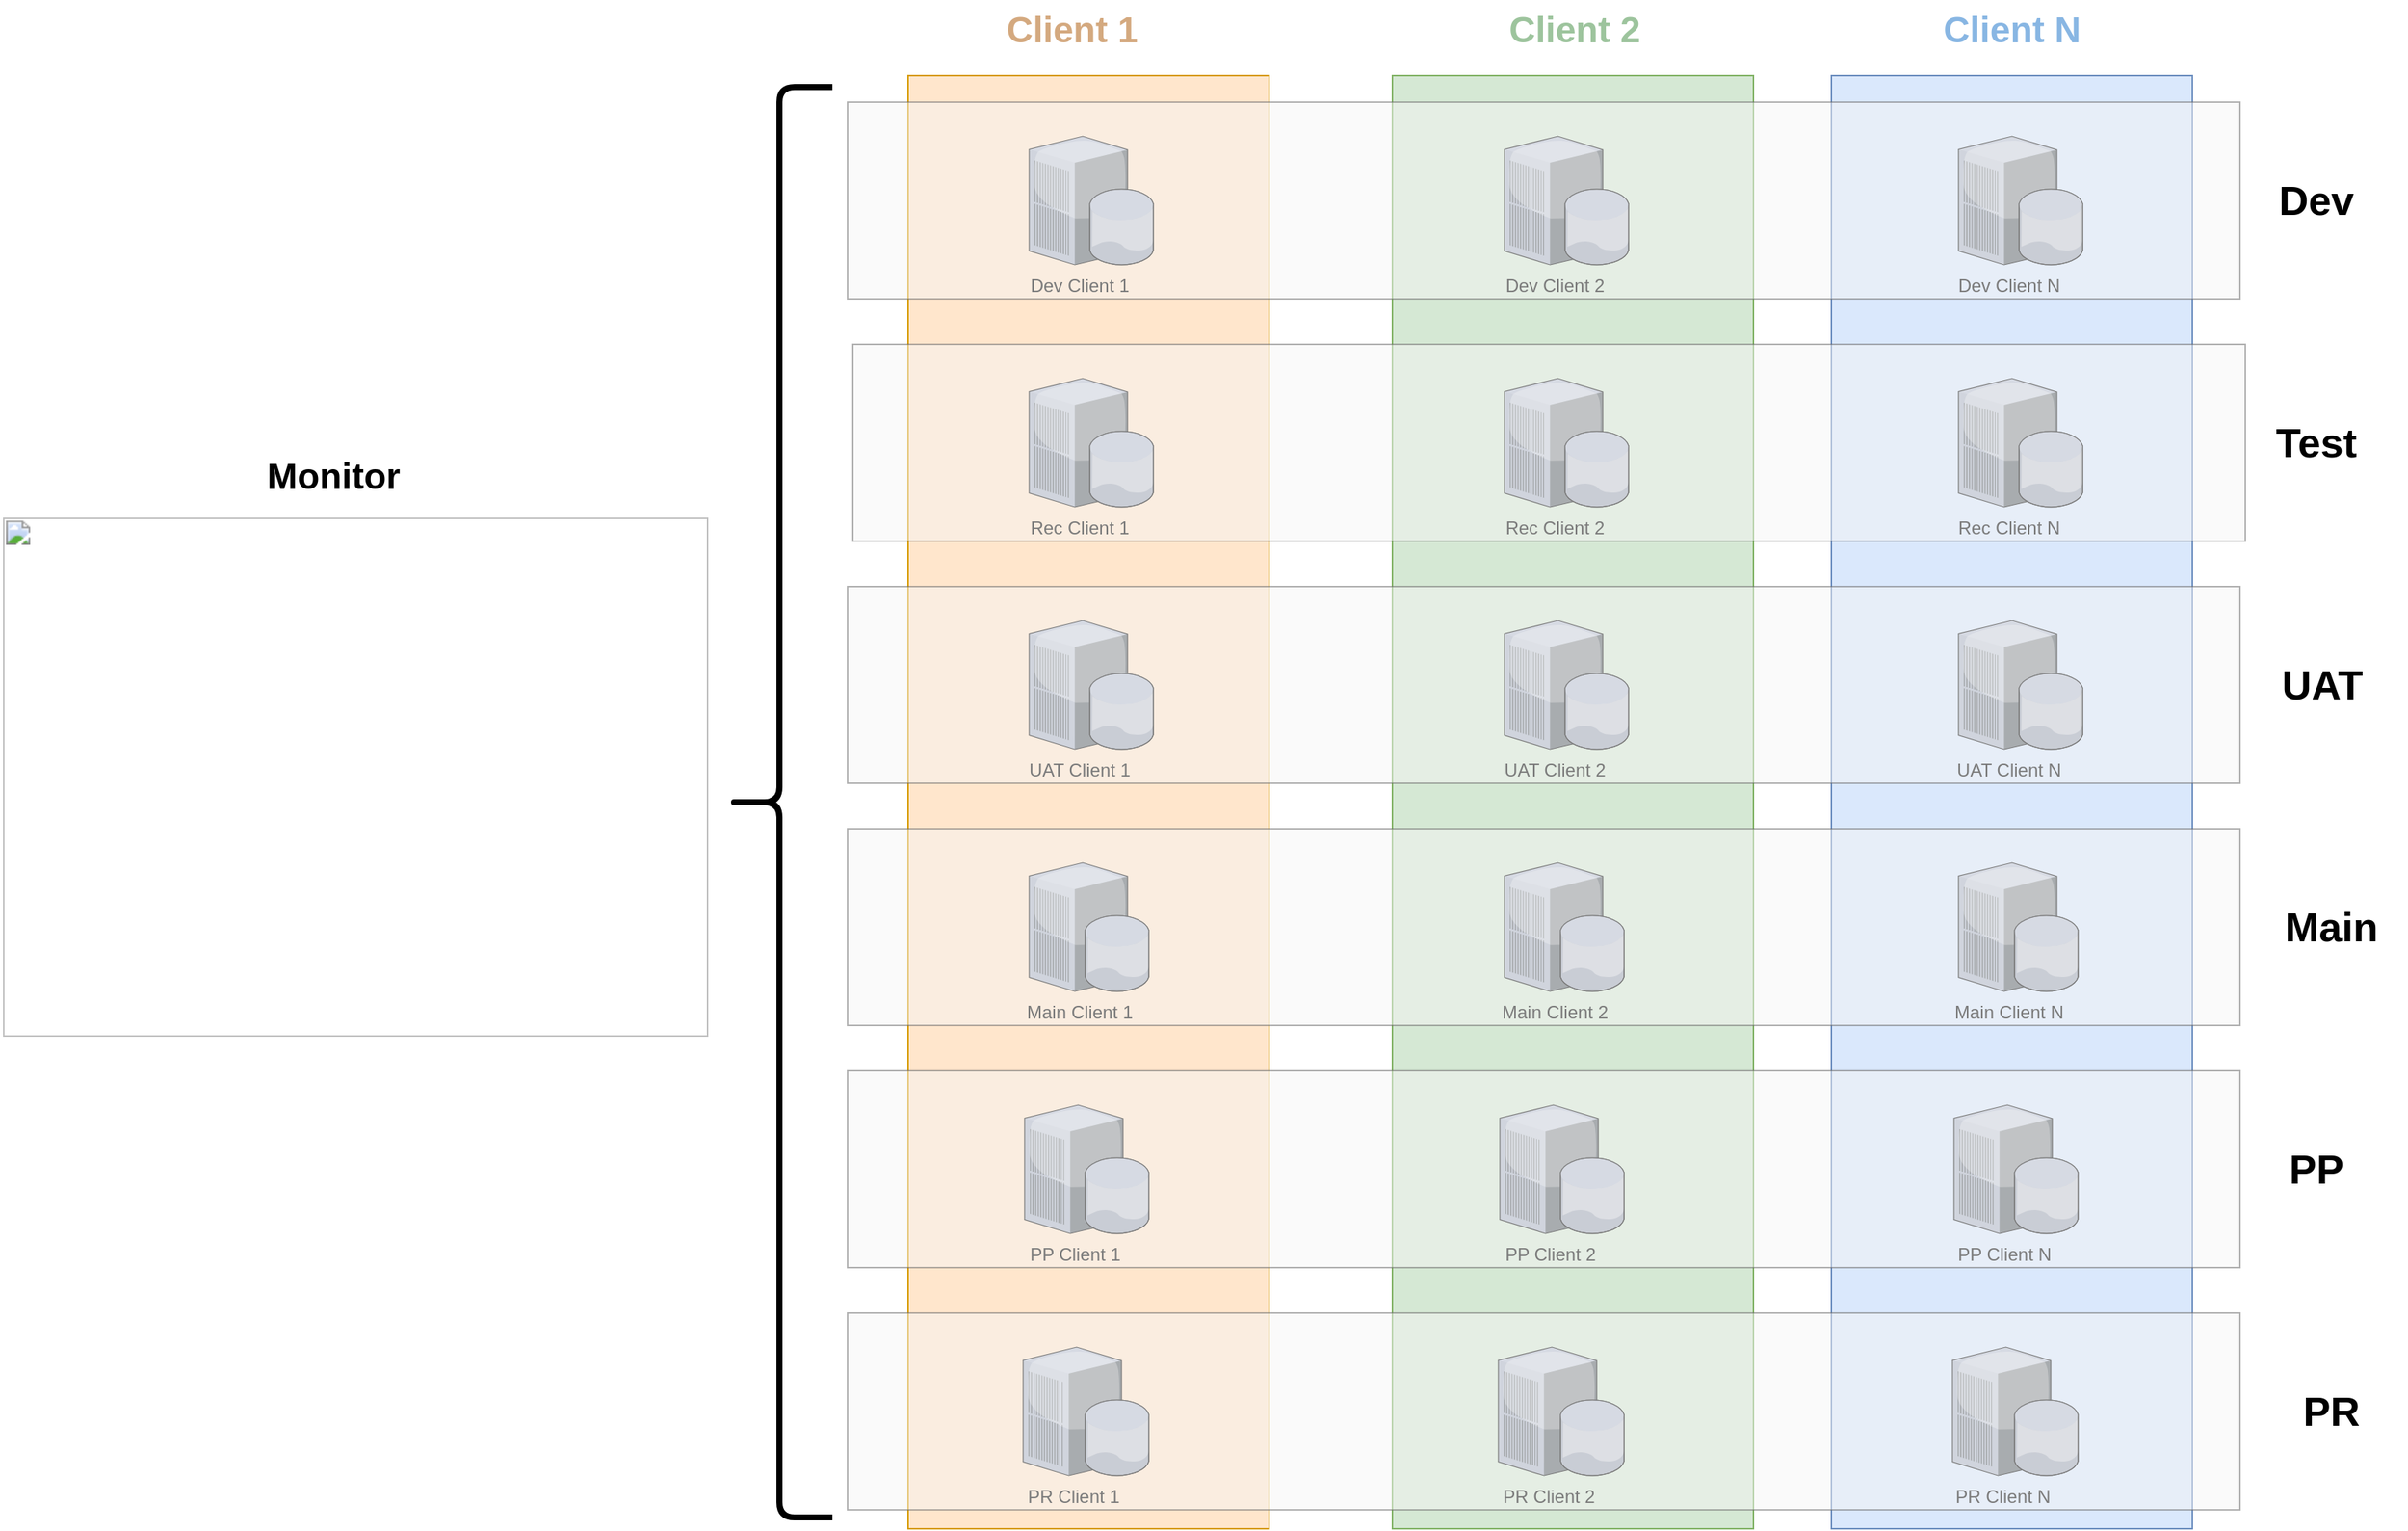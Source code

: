 <mxfile version="20.0.4" type="github">
  <diagram name="Page-1" id="e3a06f82-3646-2815-327d-82caf3d4e204">
    <mxGraphModel dx="2946" dy="1089" grid="1" gridSize="10" guides="1" tooltips="1" connect="1" arrows="1" fold="1" page="1" pageScale="1.5" pageWidth="1169" pageHeight="826" background="none" math="0" shadow="0">
      <root>
        <mxCell id="0" style=";html=1;" />
        <mxCell id="1" style=";html=1;" parent="0" />
        <mxCell id="hs_g02ZaxeZcEx3gIlTG-55" value="" style="rounded=0;whiteSpace=wrap;html=1;fillColor=#ffe6cc;strokeColor=#d79b00;shadow=0;sketch=0;glass=0;" vertex="1" parent="1">
          <mxGeometry x="690" y="160" width="238.5" height="960" as="geometry" />
        </mxCell>
        <mxCell id="hs_g02ZaxeZcEx3gIlTG-54" value="" style="rounded=0;whiteSpace=wrap;html=1;fillColor=#d5e8d4;strokeColor=#82b366;shadow=0;sketch=0;glass=0;" vertex="1" parent="1">
          <mxGeometry x="1010" y="160" width="238.5" height="960" as="geometry" />
        </mxCell>
        <mxCell id="hs_g02ZaxeZcEx3gIlTG-53" value="" style="rounded=0;whiteSpace=wrap;html=1;fillColor=#dae8fc;strokeColor=#6c8ebf;shadow=0;sketch=0;glass=0;" vertex="1" parent="1">
          <mxGeometry x="1300" y="160" width="238.5" height="960" as="geometry" />
        </mxCell>
        <mxCell id="hs_g02ZaxeZcEx3gIlTG-13" value="PR Client 1" style="verticalLabelPosition=bottom;sketch=0;aspect=fixed;html=1;verticalAlign=top;strokeColor=none;align=center;outlineConnect=0;shape=mxgraph.citrix.pbx_server;" vertex="1" parent="1">
          <mxGeometry x="766" y="1000" width="65" height="85" as="geometry" />
        </mxCell>
        <mxCell id="hs_g02ZaxeZcEx3gIlTG-14" value="PP Client 1" style="verticalLabelPosition=bottom;sketch=0;aspect=fixed;html=1;verticalAlign=top;strokeColor=none;align=center;outlineConnect=0;shape=mxgraph.citrix.pbx_server;" vertex="1" parent="1">
          <mxGeometry x="767" y="840" width="65" height="85" as="geometry" />
        </mxCell>
        <mxCell id="hs_g02ZaxeZcEx3gIlTG-15" value="Main Client 1" style="verticalLabelPosition=bottom;sketch=0;aspect=fixed;html=1;verticalAlign=top;strokeColor=none;align=center;outlineConnect=0;shape=mxgraph.citrix.pbx_server;" vertex="1" parent="1">
          <mxGeometry x="770" y="680" width="65" height="85" as="geometry" />
        </mxCell>
        <mxCell id="hs_g02ZaxeZcEx3gIlTG-16" value="Dev Client 1" style="verticalLabelPosition=bottom;sketch=0;aspect=fixed;html=1;verticalAlign=top;strokeColor=none;align=center;outlineConnect=0;shape=mxgraph.citrix.pbx_server;" vertex="1" parent="1">
          <mxGeometry x="770" y="200" width="65" height="85" as="geometry" />
        </mxCell>
        <mxCell id="hs_g02ZaxeZcEx3gIlTG-17" value="Rec Client 1" style="verticalLabelPosition=bottom;sketch=0;aspect=fixed;html=1;verticalAlign=top;strokeColor=none;align=center;outlineConnect=0;shape=mxgraph.citrix.pbx_server;" vertex="1" parent="1">
          <mxGeometry x="770" y="360" width="65" height="85" as="geometry" />
        </mxCell>
        <mxCell id="hs_g02ZaxeZcEx3gIlTG-18" value="UAT Client 1" style="verticalLabelPosition=bottom;sketch=0;aspect=fixed;html=1;verticalAlign=top;strokeColor=none;align=center;outlineConnect=0;shape=mxgraph.citrix.pbx_server;" vertex="1" parent="1">
          <mxGeometry x="770" y="520" width="65" height="85" as="geometry" />
        </mxCell>
        <mxCell id="hs_g02ZaxeZcEx3gIlTG-19" value="" style="verticalLabelPosition=bottom;sketch=0;aspect=fixed;html=1;verticalAlign=top;strokeColor=none;align=center;outlineConnect=0;shape=mxgraph.citrix.database;" vertex="1" parent="1">
          <mxGeometry x="810" y="235" width="42.5" height="50" as="geometry" />
        </mxCell>
        <mxCell id="hs_g02ZaxeZcEx3gIlTG-23" value="" style="verticalLabelPosition=bottom;sketch=0;aspect=fixed;html=1;verticalAlign=top;strokeColor=none;align=center;outlineConnect=0;shape=mxgraph.citrix.database;" vertex="1" parent="1">
          <mxGeometry x="807" y="715" width="42.5" height="50" as="geometry" />
        </mxCell>
        <mxCell id="hs_g02ZaxeZcEx3gIlTG-24" value="" style="verticalLabelPosition=bottom;sketch=0;aspect=fixed;html=1;verticalAlign=top;strokeColor=none;align=center;outlineConnect=0;shape=mxgraph.citrix.database;" vertex="1" parent="1">
          <mxGeometry x="810" y="555" width="42.5" height="50" as="geometry" />
        </mxCell>
        <mxCell id="hs_g02ZaxeZcEx3gIlTG-25" value="" style="verticalLabelPosition=bottom;sketch=0;aspect=fixed;html=1;verticalAlign=top;strokeColor=none;align=center;outlineConnect=0;shape=mxgraph.citrix.database;" vertex="1" parent="1">
          <mxGeometry x="810" y="395" width="42.5" height="50" as="geometry" />
        </mxCell>
        <mxCell id="hs_g02ZaxeZcEx3gIlTG-26" value="" style="verticalLabelPosition=bottom;sketch=0;aspect=fixed;html=1;verticalAlign=top;strokeColor=none;align=center;outlineConnect=0;shape=mxgraph.citrix.database;" vertex="1" parent="1">
          <mxGeometry x="807" y="875" width="42.5" height="50" as="geometry" />
        </mxCell>
        <mxCell id="hs_g02ZaxeZcEx3gIlTG-27" value="" style="verticalLabelPosition=bottom;sketch=0;aspect=fixed;html=1;verticalAlign=top;strokeColor=none;align=center;outlineConnect=0;shape=mxgraph.citrix.database;" vertex="1" parent="1">
          <mxGeometry x="807" y="1035" width="42.5" height="50" as="geometry" />
        </mxCell>
        <mxCell id="hs_g02ZaxeZcEx3gIlTG-28" value="PR Client 2" style="verticalLabelPosition=bottom;sketch=0;aspect=fixed;html=1;verticalAlign=top;strokeColor=none;align=center;outlineConnect=0;shape=mxgraph.citrix.pbx_server;" vertex="1" parent="1">
          <mxGeometry x="1080" y="1000" width="65" height="85" as="geometry" />
        </mxCell>
        <mxCell id="hs_g02ZaxeZcEx3gIlTG-29" value="PP Client 2" style="verticalLabelPosition=bottom;sketch=0;aspect=fixed;html=1;verticalAlign=top;strokeColor=none;align=center;outlineConnect=0;shape=mxgraph.citrix.pbx_server;" vertex="1" parent="1">
          <mxGeometry x="1081" y="840" width="65" height="85" as="geometry" />
        </mxCell>
        <mxCell id="hs_g02ZaxeZcEx3gIlTG-30" value="Main Client 2" style="verticalLabelPosition=bottom;sketch=0;aspect=fixed;html=1;verticalAlign=top;strokeColor=none;align=center;outlineConnect=0;shape=mxgraph.citrix.pbx_server;" vertex="1" parent="1">
          <mxGeometry x="1084" y="680" width="65" height="85" as="geometry" />
        </mxCell>
        <mxCell id="hs_g02ZaxeZcEx3gIlTG-31" value="Dev Client 2" style="verticalLabelPosition=bottom;sketch=0;aspect=fixed;html=1;verticalAlign=top;strokeColor=none;align=center;outlineConnect=0;shape=mxgraph.citrix.pbx_server;" vertex="1" parent="1">
          <mxGeometry x="1084" y="200" width="65" height="85" as="geometry" />
        </mxCell>
        <mxCell id="hs_g02ZaxeZcEx3gIlTG-32" value="Rec Client 2" style="verticalLabelPosition=bottom;sketch=0;aspect=fixed;html=1;verticalAlign=top;strokeColor=none;align=center;outlineConnect=0;shape=mxgraph.citrix.pbx_server;" vertex="1" parent="1">
          <mxGeometry x="1084" y="360" width="65" height="85" as="geometry" />
        </mxCell>
        <mxCell id="hs_g02ZaxeZcEx3gIlTG-33" value="UAT Client 2" style="verticalLabelPosition=bottom;sketch=0;aspect=fixed;html=1;verticalAlign=top;strokeColor=none;align=center;outlineConnect=0;shape=mxgraph.citrix.pbx_server;" vertex="1" parent="1">
          <mxGeometry x="1084" y="520" width="65" height="85" as="geometry" />
        </mxCell>
        <mxCell id="hs_g02ZaxeZcEx3gIlTG-34" value="" style="verticalLabelPosition=bottom;sketch=0;aspect=fixed;html=1;verticalAlign=top;strokeColor=none;align=center;outlineConnect=0;shape=mxgraph.citrix.database;" vertex="1" parent="1">
          <mxGeometry x="1124" y="235" width="42.5" height="50" as="geometry" />
        </mxCell>
        <mxCell id="hs_g02ZaxeZcEx3gIlTG-35" value="" style="verticalLabelPosition=bottom;sketch=0;aspect=fixed;html=1;verticalAlign=top;strokeColor=none;align=center;outlineConnect=0;shape=mxgraph.citrix.database;" vertex="1" parent="1">
          <mxGeometry x="1121" y="715" width="42.5" height="50" as="geometry" />
        </mxCell>
        <mxCell id="hs_g02ZaxeZcEx3gIlTG-36" value="" style="verticalLabelPosition=bottom;sketch=0;aspect=fixed;html=1;verticalAlign=top;strokeColor=none;align=center;outlineConnect=0;shape=mxgraph.citrix.database;" vertex="1" parent="1">
          <mxGeometry x="1124" y="555" width="42.5" height="50" as="geometry" />
        </mxCell>
        <mxCell id="hs_g02ZaxeZcEx3gIlTG-37" value="" style="verticalLabelPosition=bottom;sketch=0;aspect=fixed;html=1;verticalAlign=top;strokeColor=none;align=center;outlineConnect=0;shape=mxgraph.citrix.database;" vertex="1" parent="1">
          <mxGeometry x="1124" y="395" width="42.5" height="50" as="geometry" />
        </mxCell>
        <mxCell id="hs_g02ZaxeZcEx3gIlTG-38" value="" style="verticalLabelPosition=bottom;sketch=0;aspect=fixed;html=1;verticalAlign=top;strokeColor=none;align=center;outlineConnect=0;shape=mxgraph.citrix.database;" vertex="1" parent="1">
          <mxGeometry x="1121" y="875" width="42.5" height="50" as="geometry" />
        </mxCell>
        <mxCell id="hs_g02ZaxeZcEx3gIlTG-39" value="" style="verticalLabelPosition=bottom;sketch=0;aspect=fixed;html=1;verticalAlign=top;strokeColor=none;align=center;outlineConnect=0;shape=mxgraph.citrix.database;" vertex="1" parent="1">
          <mxGeometry x="1121" y="1035" width="42.5" height="50" as="geometry" />
        </mxCell>
        <mxCell id="hs_g02ZaxeZcEx3gIlTG-40" value="PR Client N" style="verticalLabelPosition=bottom;sketch=0;aspect=fixed;html=1;verticalAlign=top;strokeColor=none;align=center;outlineConnect=0;shape=mxgraph.citrix.pbx_server;" vertex="1" parent="1">
          <mxGeometry x="1380" y="1000" width="65" height="85" as="geometry" />
        </mxCell>
        <mxCell id="hs_g02ZaxeZcEx3gIlTG-41" value="PP Client N" style="verticalLabelPosition=bottom;sketch=0;aspect=fixed;html=1;verticalAlign=top;strokeColor=none;align=center;outlineConnect=0;shape=mxgraph.citrix.pbx_server;" vertex="1" parent="1">
          <mxGeometry x="1381" y="840" width="65" height="85" as="geometry" />
        </mxCell>
        <mxCell id="hs_g02ZaxeZcEx3gIlTG-42" value="Main Client N" style="verticalLabelPosition=bottom;sketch=0;aspect=fixed;html=1;verticalAlign=top;strokeColor=none;align=center;outlineConnect=0;shape=mxgraph.citrix.pbx_server;" vertex="1" parent="1">
          <mxGeometry x="1384" y="680" width="65" height="85" as="geometry" />
        </mxCell>
        <mxCell id="hs_g02ZaxeZcEx3gIlTG-43" value="Dev Client N" style="verticalLabelPosition=bottom;sketch=0;aspect=fixed;html=1;verticalAlign=top;strokeColor=none;align=center;outlineConnect=0;shape=mxgraph.citrix.pbx_server;" vertex="1" parent="1">
          <mxGeometry x="1384" y="200" width="65" height="85" as="geometry" />
        </mxCell>
        <mxCell id="hs_g02ZaxeZcEx3gIlTG-44" value="Rec Client N" style="verticalLabelPosition=bottom;sketch=0;aspect=fixed;html=1;verticalAlign=top;strokeColor=none;align=center;outlineConnect=0;shape=mxgraph.citrix.pbx_server;" vertex="1" parent="1">
          <mxGeometry x="1384" y="360" width="65" height="85" as="geometry" />
        </mxCell>
        <mxCell id="hs_g02ZaxeZcEx3gIlTG-45" value="UAT Client N" style="verticalLabelPosition=bottom;sketch=0;aspect=fixed;html=1;verticalAlign=top;strokeColor=none;align=center;outlineConnect=0;shape=mxgraph.citrix.pbx_server;" vertex="1" parent="1">
          <mxGeometry x="1384" y="520" width="65" height="85" as="geometry" />
        </mxCell>
        <mxCell id="hs_g02ZaxeZcEx3gIlTG-46" value="" style="verticalLabelPosition=bottom;sketch=0;aspect=fixed;html=1;verticalAlign=top;strokeColor=none;align=center;outlineConnect=0;shape=mxgraph.citrix.database;" vertex="1" parent="1">
          <mxGeometry x="1424" y="235" width="42.5" height="50" as="geometry" />
        </mxCell>
        <mxCell id="hs_g02ZaxeZcEx3gIlTG-47" value="" style="verticalLabelPosition=bottom;sketch=0;aspect=fixed;html=1;verticalAlign=top;strokeColor=none;align=center;outlineConnect=0;shape=mxgraph.citrix.database;" vertex="1" parent="1">
          <mxGeometry x="1421" y="715" width="42.5" height="50" as="geometry" />
        </mxCell>
        <mxCell id="hs_g02ZaxeZcEx3gIlTG-48" value="" style="verticalLabelPosition=bottom;sketch=0;aspect=fixed;html=1;verticalAlign=top;strokeColor=none;align=center;outlineConnect=0;shape=mxgraph.citrix.database;" vertex="1" parent="1">
          <mxGeometry x="1424" y="555" width="42.5" height="50" as="geometry" />
        </mxCell>
        <mxCell id="hs_g02ZaxeZcEx3gIlTG-49" value="" style="verticalLabelPosition=bottom;sketch=0;aspect=fixed;html=1;verticalAlign=top;strokeColor=none;align=center;outlineConnect=0;shape=mxgraph.citrix.database;" vertex="1" parent="1">
          <mxGeometry x="1424" y="395" width="42.5" height="50" as="geometry" />
        </mxCell>
        <mxCell id="hs_g02ZaxeZcEx3gIlTG-50" value="" style="verticalLabelPosition=bottom;sketch=0;aspect=fixed;html=1;verticalAlign=top;strokeColor=none;align=center;outlineConnect=0;shape=mxgraph.citrix.database;" vertex="1" parent="1">
          <mxGeometry x="1421" y="875" width="42.5" height="50" as="geometry" />
        </mxCell>
        <mxCell id="hs_g02ZaxeZcEx3gIlTG-51" value="" style="verticalLabelPosition=bottom;sketch=0;aspect=fixed;html=1;verticalAlign=top;strokeColor=none;align=center;outlineConnect=0;shape=mxgraph.citrix.database;" vertex="1" parent="1">
          <mxGeometry x="1421" y="1035" width="42.5" height="50" as="geometry" />
        </mxCell>
        <mxCell id="hs_g02ZaxeZcEx3gIlTG-57" value="Client 1" style="text;strokeColor=none;fillColor=none;html=1;fontSize=24;fontStyle=1;verticalAlign=middle;align=center;rounded=0;shadow=0;glass=0;sketch=0;fontColor=#D4A97F;labelBackgroundColor=none;labelBorderColor=none;" vertex="1" parent="1">
          <mxGeometry x="748" y="110" width="100" height="40" as="geometry" />
        </mxCell>
        <mxCell id="hs_g02ZaxeZcEx3gIlTG-58" value="Client 2" style="text;strokeColor=none;fillColor=none;html=1;fontSize=24;fontStyle=1;verticalAlign=middle;align=center;rounded=0;shadow=0;glass=0;sketch=0;fontColor=#9DC49D;labelBackgroundColor=none;labelBorderColor=none;" vertex="1" parent="1">
          <mxGeometry x="1080" y="110" width="100" height="40" as="geometry" />
        </mxCell>
        <mxCell id="hs_g02ZaxeZcEx3gIlTG-59" value="Client N" style="text;strokeColor=none;fillColor=none;html=1;fontSize=24;fontStyle=1;verticalAlign=middle;align=center;rounded=0;shadow=0;glass=0;sketch=0;fontColor=#88B6E3;labelBackgroundColor=none;labelBorderColor=none;" vertex="1" parent="1">
          <mxGeometry x="1369.25" y="110" width="100" height="40" as="geometry" />
        </mxCell>
        <mxCell id="hs_g02ZaxeZcEx3gIlTG-60" value="" style="rounded=0;whiteSpace=wrap;html=1;shadow=0;glass=0;labelBackgroundColor=none;labelBorderColor=none;sketch=0;fontColor=#333333;fillColor=#f5f5f5;opacity=50;strokeColor=#666666;" vertex="1" parent="1">
          <mxGeometry x="650" y="177.5" width="920" height="130" as="geometry" />
        </mxCell>
        <mxCell id="hs_g02ZaxeZcEx3gIlTG-73" value="" style="rounded=0;whiteSpace=wrap;html=1;shadow=0;glass=0;labelBackgroundColor=none;labelBorderColor=none;sketch=0;fontColor=#333333;fillColor=#f5f5f5;opacity=50;strokeColor=#666666;" vertex="1" parent="1">
          <mxGeometry x="653.5" y="337.5" width="920" height="130" as="geometry" />
        </mxCell>
        <mxCell id="hs_g02ZaxeZcEx3gIlTG-74" value="" style="rounded=0;whiteSpace=wrap;html=1;shadow=0;glass=0;labelBackgroundColor=none;labelBorderColor=none;sketch=0;fontColor=#333333;fillColor=#f5f5f5;opacity=50;strokeColor=#666666;" vertex="1" parent="1">
          <mxGeometry x="650" y="497.5" width="920" height="130" as="geometry" />
        </mxCell>
        <mxCell id="hs_g02ZaxeZcEx3gIlTG-75" value="" style="rounded=0;whiteSpace=wrap;html=1;shadow=0;glass=0;labelBackgroundColor=none;labelBorderColor=none;sketch=0;fontColor=#333333;fillColor=#f5f5f5;opacity=50;strokeColor=#666666;" vertex="1" parent="1">
          <mxGeometry x="650" y="657.5" width="920" height="130" as="geometry" />
        </mxCell>
        <mxCell id="hs_g02ZaxeZcEx3gIlTG-76" value="" style="rounded=0;whiteSpace=wrap;html=1;shadow=0;glass=0;labelBackgroundColor=none;labelBorderColor=none;sketch=0;fontColor=#333333;fillColor=#f5f5f5;opacity=50;strokeColor=#666666;" vertex="1" parent="1">
          <mxGeometry x="650" y="817.5" width="920" height="130" as="geometry" />
        </mxCell>
        <mxCell id="hs_g02ZaxeZcEx3gIlTG-77" value="" style="rounded=0;whiteSpace=wrap;html=1;shadow=0;glass=0;labelBackgroundColor=none;labelBorderColor=none;sketch=0;fontColor=#333333;fillColor=#f5f5f5;opacity=50;strokeColor=#666666;" vertex="1" parent="1">
          <mxGeometry x="650" y="977.5" width="920" height="130" as="geometry" />
        </mxCell>
        <mxCell id="hs_g02ZaxeZcEx3gIlTG-78" value="&lt;font style=&quot;font-size: 27px;&quot;&gt;Dev&lt;/font&gt;" style="text;strokeColor=none;fillColor=none;html=1;fontSize=27;fontStyle=1;verticalAlign=middle;align=center;rounded=0;shadow=0;glass=0;labelBackgroundColor=none;labelBorderColor=none;sketch=0;fontColor=#000000;opacity=50;" vertex="1" parent="1">
          <mxGeometry x="1570" y="222.5" width="100" height="40" as="geometry" />
        </mxCell>
        <mxCell id="hs_g02ZaxeZcEx3gIlTG-79" value="&lt;font style=&quot;font-size: 27px;&quot;&gt;Test&lt;/font&gt;" style="text;strokeColor=none;fillColor=none;html=1;fontSize=27;fontStyle=1;verticalAlign=middle;align=center;rounded=0;shadow=0;glass=0;labelBackgroundColor=none;labelBorderColor=none;sketch=0;fontColor=#000000;opacity=50;" vertex="1" parent="1">
          <mxGeometry x="1570" y="382.5" width="100" height="40" as="geometry" />
        </mxCell>
        <mxCell id="hs_g02ZaxeZcEx3gIlTG-80" value="&lt;font style=&quot;font-size: 27px;&quot;&gt;UAT&lt;/font&gt;" style="text;strokeColor=none;fillColor=none;html=1;fontSize=27;fontStyle=1;verticalAlign=middle;align=center;rounded=0;shadow=0;glass=0;labelBackgroundColor=none;labelBorderColor=none;sketch=0;fontColor=#000000;opacity=50;" vertex="1" parent="1">
          <mxGeometry x="1573.5" y="542.5" width="100" height="40" as="geometry" />
        </mxCell>
        <mxCell id="hs_g02ZaxeZcEx3gIlTG-83" value="&lt;font style=&quot;font-size: 27px;&quot;&gt;Main&lt;/font&gt;" style="text;strokeColor=none;fillColor=none;html=1;fontSize=27;fontStyle=1;verticalAlign=middle;align=center;rounded=0;shadow=0;glass=0;labelBackgroundColor=none;labelBorderColor=none;sketch=0;fontColor=#000000;opacity=50;" vertex="1" parent="1">
          <mxGeometry x="1580" y="702.5" width="100" height="40" as="geometry" />
        </mxCell>
        <mxCell id="hs_g02ZaxeZcEx3gIlTG-84" value="&lt;font style=&quot;font-size: 27px;&quot;&gt;PP&lt;/font&gt;" style="text;strokeColor=none;fillColor=none;html=1;fontSize=27;fontStyle=1;verticalAlign=middle;align=center;rounded=0;shadow=0;glass=0;labelBackgroundColor=none;labelBorderColor=none;sketch=0;fontColor=#000000;opacity=50;" vertex="1" parent="1">
          <mxGeometry x="1570" y="862.5" width="100" height="40" as="geometry" />
        </mxCell>
        <mxCell id="hs_g02ZaxeZcEx3gIlTG-85" value="&lt;font style=&quot;font-size: 27px;&quot;&gt;PR&lt;/font&gt;" style="text;strokeColor=none;fillColor=none;html=1;fontSize=27;fontStyle=1;verticalAlign=middle;align=center;rounded=0;shadow=0;glass=0;labelBackgroundColor=none;labelBorderColor=none;sketch=0;fontColor=#000000;opacity=50;" vertex="1" parent="1">
          <mxGeometry x="1580" y="1022.5" width="100" height="40" as="geometry" />
        </mxCell>
        <mxCell id="hs_g02ZaxeZcEx3gIlTG-93" value="Monitor" style="text;strokeColor=none;fillColor=none;html=1;fontSize=24;fontStyle=1;verticalAlign=middle;align=center;fontFamily=Helvetica;fontColor=#000000;" vertex="1" parent="1">
          <mxGeometry x="260" y="405" width="100" height="40" as="geometry" />
        </mxCell>
        <mxCell id="hs_g02ZaxeZcEx3gIlTG-99" value="" style="shape=curlyBracket;whiteSpace=wrap;html=1;rounded=1;fontFamily=Helvetica;fontSize=27;fontColor=#000000;gradientColor=none;strokeWidth=4;" vertex="1" parent="1">
          <mxGeometry x="570" y="167.5" width="70" height="945" as="geometry" />
        </mxCell>
        <mxCell id="hs_g02ZaxeZcEx3gIlTG-100" value="&lt;b id=&quot;docs-internal-guid-376e75ed-7fff-9b9b-e977-05303c9be365&quot; style=&quot;font-weight:normal;&quot;&gt;&lt;span style=&quot;font-size: 12pt; font-family: Arial; color: rgb(41, 41, 41); background-color: rgb(255, 255, 255); font-weight: 400; font-style: normal; font-variant: normal; text-decoration: none; vertical-align: baseline;&quot;&gt;&lt;span style=&quot;border:none;display:inline-block;overflow:hidden;width:466px;height:343px;&quot;&gt;&lt;img style=&quot;margin-left:0px;margin-top:0px;&quot; height=&quot;343&quot; width=&quot;466&quot; src=&quot;https://lh4.googleusercontent.com/Rjv6dqNBYusDtiRUZhGMLjZ6F8YxpqY1Kkuiv-fxahpZNz8vL5HFTk5VrcvgiKHctOO2tj7AmOrb8CtP3HMtDPUjVZtRQgp2C02B48E8BVIPSt0riDTppJACTV3T6yqfrK_X36EmslLPZ6fcyaU&quot;&gt;&lt;/span&gt;&lt;/span&gt;&lt;/b&gt;" style="text;whiteSpace=wrap;html=1;fontSize=27;fontFamily=Helvetica;fontColor=#000000;" vertex="1" parent="1">
          <mxGeometry x="90" y="445" width="500" height="370" as="geometry" />
        </mxCell>
      </root>
    </mxGraphModel>
  </diagram>
</mxfile>
